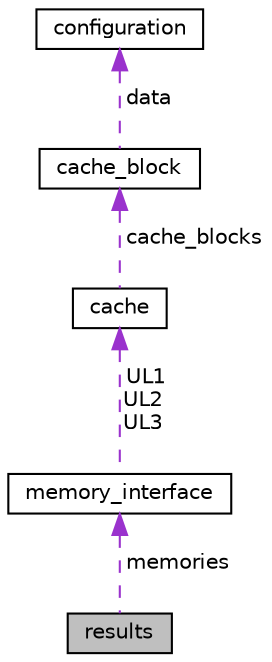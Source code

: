 digraph "results"
{
  edge [fontname="Helvetica",fontsize="10",labelfontname="Helvetica",labelfontsize="10"];
  node [fontname="Helvetica",fontsize="10",shape=record];
  Node1 [label="results",height=0.2,width=0.4,color="black", fillcolor="grey75", style="filled", fontcolor="black"];
  Node2 -> Node1 [dir="back",color="darkorchid3",fontsize="10",style="dashed",label=" memories" ,fontname="Helvetica"];
  Node2 [label="memory_interface",height=0.2,width=0.4,color="black", fillcolor="white", style="filled",URL="$classmemory__interface.html"];
  Node3 -> Node2 [dir="back",color="darkorchid3",fontsize="10",style="dashed",label=" UL1\nUL2\nUL3" ,fontname="Helvetica"];
  Node3 [label="cache",height=0.2,width=0.4,color="black", fillcolor="white", style="filled",URL="$classcache.html"];
  Node4 -> Node3 [dir="back",color="darkorchid3",fontsize="10",style="dashed",label=" cache_blocks" ,fontname="Helvetica"];
  Node4 [label="cache_block",height=0.2,width=0.4,color="black", fillcolor="white", style="filled",URL="$classcache__block.html"];
  Node5 -> Node4 [dir="back",color="darkorchid3",fontsize="10",style="dashed",label=" data" ,fontname="Helvetica"];
  Node5 [label="configuration",height=0.2,width=0.4,color="black", fillcolor="white", style="filled",URL="$classconfiguration.html"];
}
